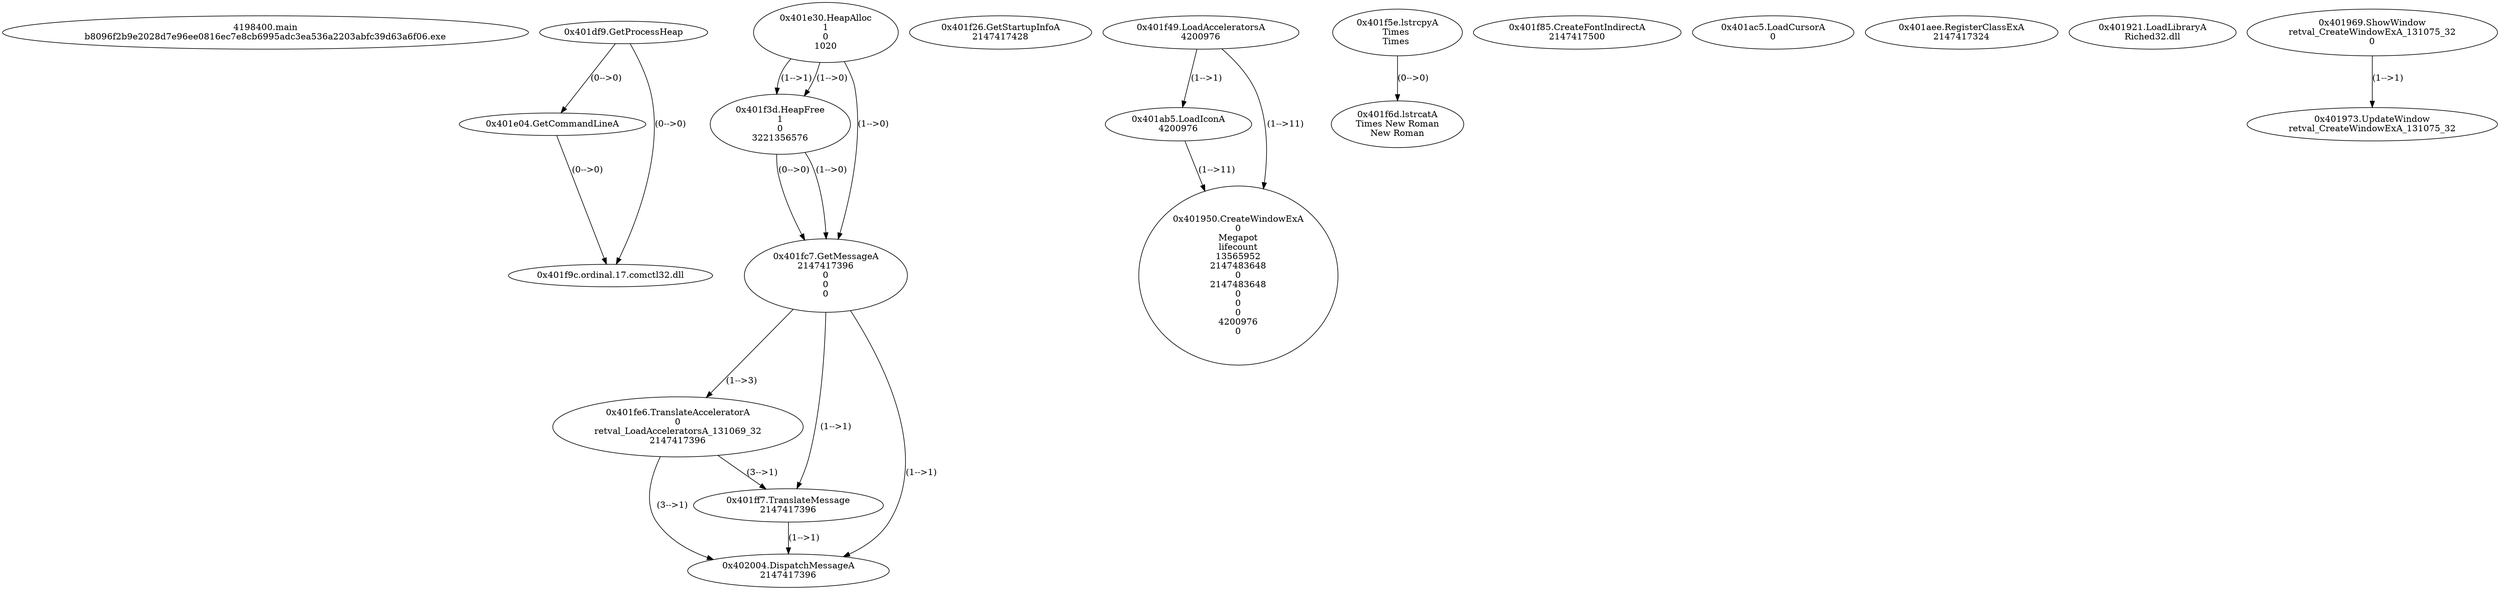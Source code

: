 // Global SCDG with merge call
digraph {
	0 [label="4198400.main
b8096f2b9e2028d7e96ee0816ec7e8cb6995adc3ea536a2203abfc39d63a6f06.exe"]
	1 [label="0x401df9.GetProcessHeap
"]
	2 [label="0x401e04.GetCommandLineA
"]
	1 -> 2 [label="(0-->0)"]
	3 [label="0x401e30.HeapAlloc
1
0
1020"]
	4 [label="0x401f26.GetStartupInfoA
2147417428"]
	5 [label="0x401f3d.HeapFree
1
0
3221356576"]
	3 -> 5 [label="(1-->1)"]
	3 -> 5 [label="(1-->0)"]
	6 [label="0x401f49.LoadAcceleratorsA
4200976
"]
	7 [label="0x401f5e.lstrcpyA
Times 
Times "]
	8 [label="0x401f6d.lstrcatA
Times New Roman
New Roman"]
	7 -> 8 [label="(0-->0)"]
	9 [label="0x401f85.CreateFontIndirectA
2147417500"]
	10 [label="0x401ab5.LoadIconA
4200976
"]
	6 -> 10 [label="(1-->1)"]
	11 [label="0x401ac5.LoadCursorA
0
"]
	12 [label="0x401aee.RegisterClassExA
2147417324"]
	13 [label="0x401f9c.ordinal.17.comctl32.dll
"]
	1 -> 13 [label="(0-->0)"]
	2 -> 13 [label="(0-->0)"]
	14 [label="0x401921.LoadLibraryA
Riched32.dll"]
	15 [label="0x401950.CreateWindowExA
0
Megapot
lifecount
13565952
2147483648
0
2147483648
0
0
0
4200976
0"]
	6 -> 15 [label="(1-->11)"]
	10 -> 15 [label="(1-->11)"]
	16 [label="0x401969.ShowWindow
retval_CreateWindowExA_131075_32
0"]
	17 [label="0x401973.UpdateWindow
retval_CreateWindowExA_131075_32"]
	16 -> 17 [label="(1-->1)"]
	18 [label="0x401fc7.GetMessageA
2147417396
0
0
0"]
	3 -> 18 [label="(1-->0)"]
	5 -> 18 [label="(1-->0)"]
	5 -> 18 [label="(0-->0)"]
	19 [label="0x401fe6.TranslateAcceleratorA
0
retval_LoadAcceleratorsA_131069_32
2147417396"]
	18 -> 19 [label="(1-->3)"]
	20 [label="0x401ff7.TranslateMessage
2147417396"]
	18 -> 20 [label="(1-->1)"]
	19 -> 20 [label="(3-->1)"]
	21 [label="0x402004.DispatchMessageA
2147417396"]
	18 -> 21 [label="(1-->1)"]
	19 -> 21 [label="(3-->1)"]
	20 -> 21 [label="(1-->1)"]
}

